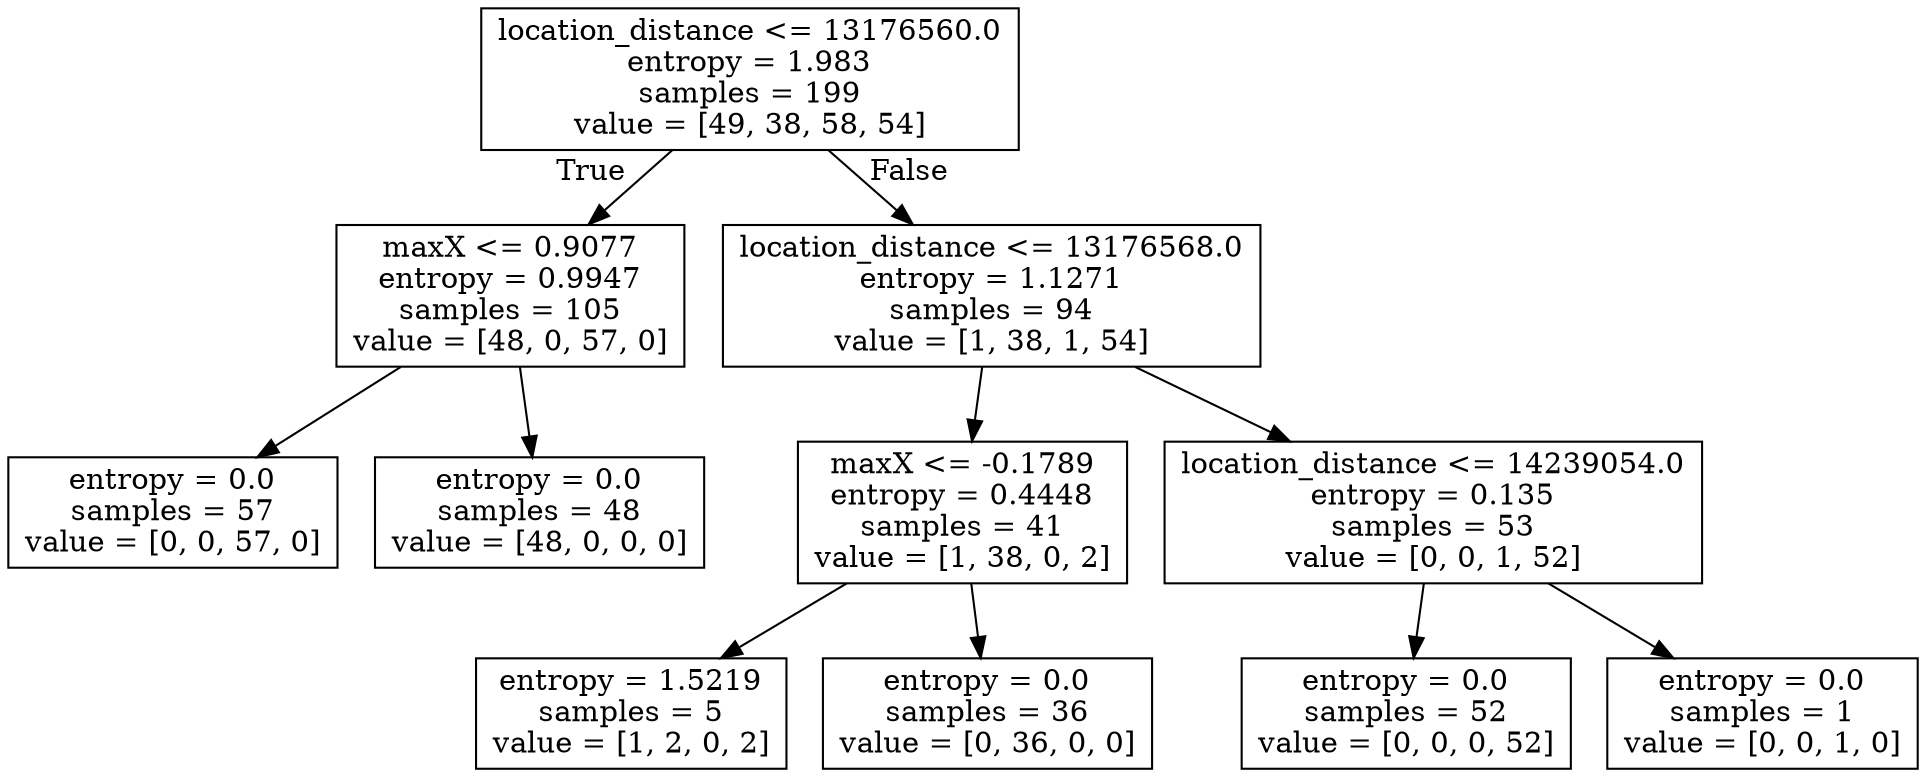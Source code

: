 digraph Tree {
node [shape=box] ;
0 [label="location_distance <= 13176560.0\nentropy = 1.983\nsamples = 199\nvalue = [49, 38, 58, 54]"] ;
1 [label="maxX <= 0.9077\nentropy = 0.9947\nsamples = 105\nvalue = [48, 0, 57, 0]"] ;
0 -> 1 [labeldistance=2.5, labelangle=45, headlabel="True"] ;
2 [label="entropy = 0.0\nsamples = 57\nvalue = [0, 0, 57, 0]"] ;
1 -> 2 ;
3 [label="entropy = 0.0\nsamples = 48\nvalue = [48, 0, 0, 0]"] ;
1 -> 3 ;
4 [label="location_distance <= 13176568.0\nentropy = 1.1271\nsamples = 94\nvalue = [1, 38, 1, 54]"] ;
0 -> 4 [labeldistance=2.5, labelangle=-45, headlabel="False"] ;
5 [label="maxX <= -0.1789\nentropy = 0.4448\nsamples = 41\nvalue = [1, 38, 0, 2]"] ;
4 -> 5 ;
6 [label="entropy = 1.5219\nsamples = 5\nvalue = [1, 2, 0, 2]"] ;
5 -> 6 ;
7 [label="entropy = 0.0\nsamples = 36\nvalue = [0, 36, 0, 0]"] ;
5 -> 7 ;
8 [label="location_distance <= 14239054.0\nentropy = 0.135\nsamples = 53\nvalue = [0, 0, 1, 52]"] ;
4 -> 8 ;
9 [label="entropy = 0.0\nsamples = 52\nvalue = [0, 0, 0, 52]"] ;
8 -> 9 ;
10 [label="entropy = 0.0\nsamples = 1\nvalue = [0, 0, 1, 0]"] ;
8 -> 10 ;
}